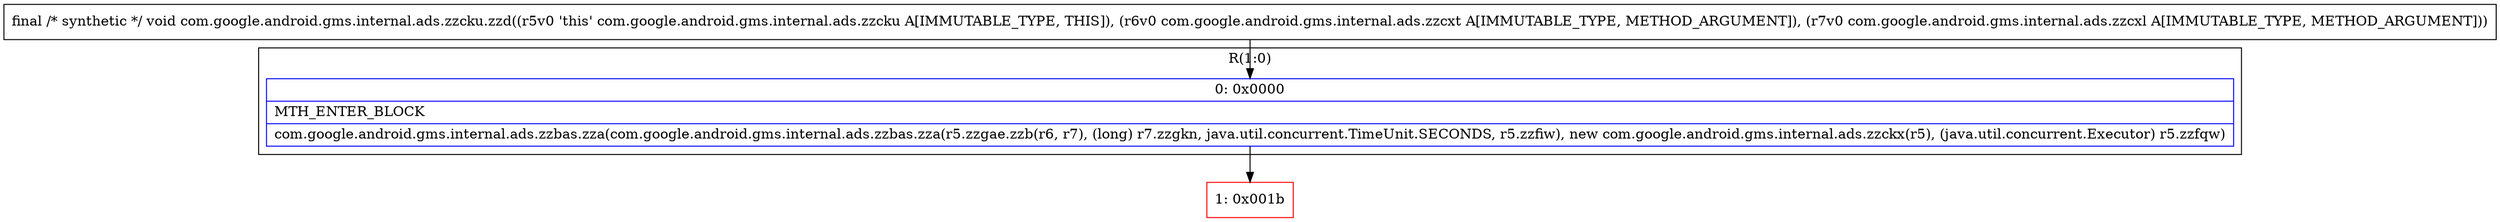 digraph "CFG forcom.google.android.gms.internal.ads.zzcku.zzd(Lcom\/google\/android\/gms\/internal\/ads\/zzcxt;Lcom\/google\/android\/gms\/internal\/ads\/zzcxl;)V" {
subgraph cluster_Region_1673068476 {
label = "R(1:0)";
node [shape=record,color=blue];
Node_0 [shape=record,label="{0\:\ 0x0000|MTH_ENTER_BLOCK\l|com.google.android.gms.internal.ads.zzbas.zza(com.google.android.gms.internal.ads.zzbas.zza(r5.zzgae.zzb(r6, r7), (long) r7.zzgkn, java.util.concurrent.TimeUnit.SECONDS, r5.zzfiw), new com.google.android.gms.internal.ads.zzckx(r5), (java.util.concurrent.Executor) r5.zzfqw)\l}"];
}
Node_1 [shape=record,color=red,label="{1\:\ 0x001b}"];
MethodNode[shape=record,label="{final \/* synthetic *\/ void com.google.android.gms.internal.ads.zzcku.zzd((r5v0 'this' com.google.android.gms.internal.ads.zzcku A[IMMUTABLE_TYPE, THIS]), (r6v0 com.google.android.gms.internal.ads.zzcxt A[IMMUTABLE_TYPE, METHOD_ARGUMENT]), (r7v0 com.google.android.gms.internal.ads.zzcxl A[IMMUTABLE_TYPE, METHOD_ARGUMENT])) }"];
MethodNode -> Node_0;
Node_0 -> Node_1;
}

